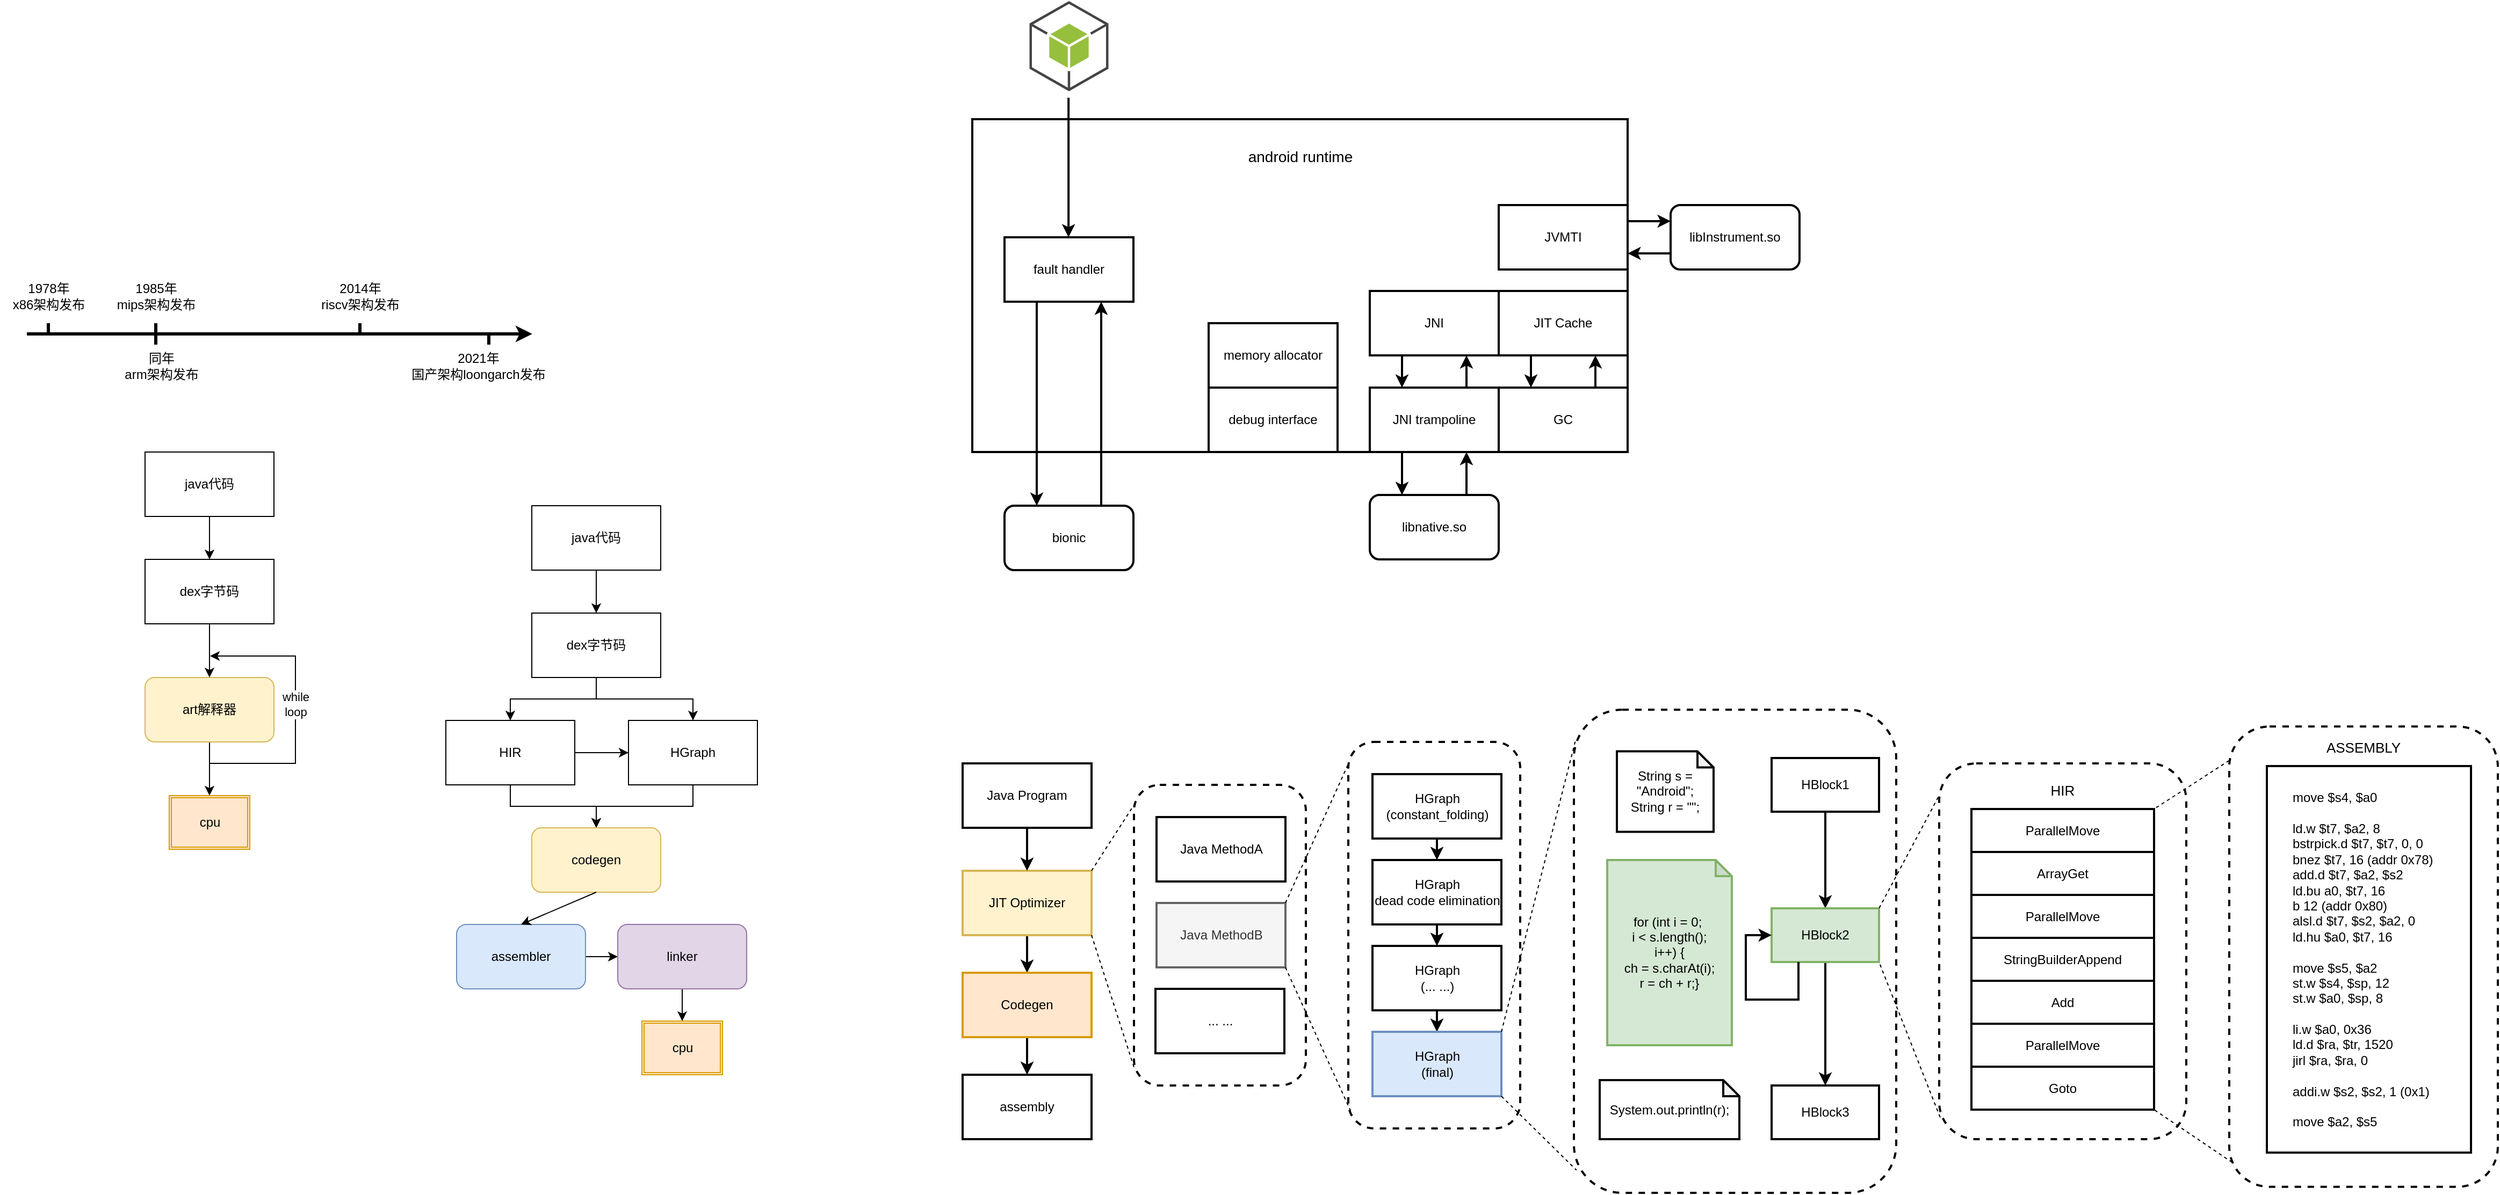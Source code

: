 <mxfile version="25.0.3">
  <diagram id="KZoaR4bmj0K59AaIbh6e" name="第 1 页">
    <mxGraphModel dx="1430" dy="1944" grid="1" gridSize="10" guides="1" tooltips="1" connect="1" arrows="1" fold="1" page="1" pageScale="1" pageWidth="827" pageHeight="1169" math="0" shadow="0">
      <root>
        <mxCell id="0" />
        <mxCell id="1" parent="0" />
        <mxCell id="RDsM8FFO-aaUckPy7jzi-73" value="" style="rounded=1;whiteSpace=wrap;html=1;dashed=1;strokeWidth=2;" parent="1" vertex="1">
          <mxGeometry x="2100" y="655.62" width="250" height="428.75" as="geometry" />
        </mxCell>
        <mxCell id="RDsM8FFO-aaUckPy7jzi-61" value="" style="rounded=1;whiteSpace=wrap;html=1;dashed=1;strokeWidth=2;" parent="1" vertex="1">
          <mxGeometry x="1830" y="690" width="230" height="350" as="geometry" />
        </mxCell>
        <mxCell id="RDsM8FFO-aaUckPy7jzi-42" value="" style="rounded=1;whiteSpace=wrap;html=1;strokeWidth=2;dashed=1;" parent="1" vertex="1">
          <mxGeometry x="1490" y="640" width="300" height="450" as="geometry" />
        </mxCell>
        <mxCell id="RDsM8FFO-aaUckPy7jzi-25" value="" style="rounded=1;whiteSpace=wrap;html=1;strokeWidth=2;dashed=1;" parent="1" vertex="1">
          <mxGeometry x="1280" y="670" width="160" height="360" as="geometry" />
        </mxCell>
        <mxCell id="RDsM8FFO-aaUckPy7jzi-22" value="" style="rounded=1;whiteSpace=wrap;html=1;dashed=1;strokeWidth=2;" parent="1" vertex="1">
          <mxGeometry x="1080.5" y="710" width="160" height="280" as="geometry" />
        </mxCell>
        <mxCell id="Tc82Ai6gW2yXOLwtkJZm-1" value="" style="endArrow=classic;html=1;rounded=0;strokeWidth=3;" parent="1" edge="1">
          <mxGeometry width="50" height="50" relative="1" as="geometry">
            <mxPoint x="50" y="290" as="sourcePoint" />
            <mxPoint x="520.381" y="290" as="targetPoint" />
          </mxGeometry>
        </mxCell>
        <mxCell id="kuCcJDJ5Z3DSnVWMLu4O-2" value="" style="endArrow=none;html=1;rounded=0;strokeWidth=3;" parent="1" edge="1">
          <mxGeometry width="50" height="50" relative="1" as="geometry">
            <mxPoint x="70" y="290" as="sourcePoint" />
            <mxPoint x="70" y="280" as="targetPoint" />
          </mxGeometry>
        </mxCell>
        <mxCell id="kuCcJDJ5Z3DSnVWMLu4O-3" value="1978年&lt;div&gt;x86架构发布&lt;/div&gt;" style="text;html=1;align=center;verticalAlign=middle;resizable=0;points=[];autosize=1;strokeColor=none;fillColor=none;strokeWidth=3;" parent="1" vertex="1">
          <mxGeometry x="25" y="235" width="90" height="40" as="geometry" />
        </mxCell>
        <mxCell id="kuCcJDJ5Z3DSnVWMLu4O-4" value="" style="endArrow=none;html=1;rounded=0;strokeWidth=3;" parent="1" edge="1">
          <mxGeometry width="50" height="50" relative="1" as="geometry">
            <mxPoint x="170" y="300" as="sourcePoint" />
            <mxPoint x="170" y="290" as="targetPoint" />
          </mxGeometry>
        </mxCell>
        <mxCell id="kuCcJDJ5Z3DSnVWMLu4O-5" value="同年&lt;div&gt;arm架构发布&lt;/div&gt;" style="text;html=1;align=center;verticalAlign=middle;resizable=0;points=[];autosize=1;strokeColor=none;fillColor=none;strokeWidth=3;" parent="1" vertex="1">
          <mxGeometry x="130" y="300" width="90" height="40" as="geometry" />
        </mxCell>
        <mxCell id="kuCcJDJ5Z3DSnVWMLu4O-6" value="" style="endArrow=none;html=1;rounded=0;strokeWidth=3;" parent="1" edge="1">
          <mxGeometry width="50" height="50" relative="1" as="geometry">
            <mxPoint x="170" y="290" as="sourcePoint" />
            <mxPoint x="170" y="280" as="targetPoint" />
          </mxGeometry>
        </mxCell>
        <mxCell id="kuCcJDJ5Z3DSnVWMLu4O-7" value="1985年&lt;div&gt;mips架构发布&lt;/div&gt;" style="text;html=1;align=center;verticalAlign=middle;resizable=0;points=[];autosize=1;strokeColor=none;fillColor=none;strokeWidth=3;" parent="1" vertex="1">
          <mxGeometry x="120" y="235" width="100" height="40" as="geometry" />
        </mxCell>
        <mxCell id="kuCcJDJ5Z3DSnVWMLu4O-8" value="" style="endArrow=none;html=1;rounded=0;strokeWidth=3;" parent="1" edge="1">
          <mxGeometry width="50" height="50" relative="1" as="geometry">
            <mxPoint x="360" y="290" as="sourcePoint" />
            <mxPoint x="360" y="280" as="targetPoint" />
          </mxGeometry>
        </mxCell>
        <mxCell id="kuCcJDJ5Z3DSnVWMLu4O-9" value="2014年&lt;div&gt;riscv架构发布&lt;/div&gt;" style="text;html=1;align=center;verticalAlign=middle;resizable=0;points=[];autosize=1;strokeColor=none;fillColor=none;strokeWidth=3;" parent="1" vertex="1">
          <mxGeometry x="310" y="235" width="100" height="40" as="geometry" />
        </mxCell>
        <mxCell id="kuCcJDJ5Z3DSnVWMLu4O-10" value="" style="endArrow=none;html=1;rounded=0;strokeWidth=3;" parent="1" edge="1">
          <mxGeometry width="50" height="50" relative="1" as="geometry">
            <mxPoint x="480" y="300" as="sourcePoint" />
            <mxPoint x="480" y="290" as="targetPoint" />
          </mxGeometry>
        </mxCell>
        <mxCell id="kuCcJDJ5Z3DSnVWMLu4O-11" value="2021年&lt;div&gt;国产架构loongarch发布&lt;/div&gt;" style="text;html=1;align=center;verticalAlign=middle;resizable=0;points=[];autosize=1;strokeColor=none;fillColor=none;strokeWidth=3;" parent="1" vertex="1">
          <mxGeometry x="395" y="300" width="150" height="40" as="geometry" />
        </mxCell>
        <mxCell id="kuCcJDJ5Z3DSnVWMLu4O-16" style="edgeStyle=orthogonalEdgeStyle;rounded=0;orthogonalLoop=1;jettySize=auto;html=1;exitX=0.5;exitY=1;exitDx=0;exitDy=0;entryX=0.5;entryY=0;entryDx=0;entryDy=0;" parent="1" source="kuCcJDJ5Z3DSnVWMLu4O-12" target="kuCcJDJ5Z3DSnVWMLu4O-15" edge="1">
          <mxGeometry relative="1" as="geometry" />
        </mxCell>
        <mxCell id="kuCcJDJ5Z3DSnVWMLu4O-12" value="java代码" style="rounded=0;whiteSpace=wrap;html=1;" parent="1" vertex="1">
          <mxGeometry x="160" y="400" width="120" height="60" as="geometry" />
        </mxCell>
        <mxCell id="kuCcJDJ5Z3DSnVWMLu4O-21" style="edgeStyle=orthogonalEdgeStyle;rounded=0;orthogonalLoop=1;jettySize=auto;html=1;exitX=0.5;exitY=1;exitDx=0;exitDy=0;" parent="1" source="kuCcJDJ5Z3DSnVWMLu4O-15" target="kuCcJDJ5Z3DSnVWMLu4O-17" edge="1">
          <mxGeometry relative="1" as="geometry" />
        </mxCell>
        <mxCell id="kuCcJDJ5Z3DSnVWMLu4O-15" value="dex字节码" style="rounded=0;whiteSpace=wrap;html=1;" parent="1" vertex="1">
          <mxGeometry x="160" y="500" width="120" height="60" as="geometry" />
        </mxCell>
        <mxCell id="kuCcJDJ5Z3DSnVWMLu4O-22" style="edgeStyle=orthogonalEdgeStyle;rounded=0;orthogonalLoop=1;jettySize=auto;html=1;exitX=0.5;exitY=1;exitDx=0;exitDy=0;" parent="1" source="kuCcJDJ5Z3DSnVWMLu4O-17" edge="1">
          <mxGeometry relative="1" as="geometry">
            <mxPoint x="220" y="590" as="targetPoint" />
          </mxGeometry>
        </mxCell>
        <mxCell id="kuCcJDJ5Z3DSnVWMLu4O-24" value="while&lt;div&gt;loop&lt;/div&gt;" style="edgeLabel;html=1;align=center;verticalAlign=middle;resizable=0;points=[];" parent="kuCcJDJ5Z3DSnVWMLu4O-22" vertex="1" connectable="0">
          <mxGeometry x="0.107" relative="1" as="geometry">
            <mxPoint as="offset" />
          </mxGeometry>
        </mxCell>
        <mxCell id="kuCcJDJ5Z3DSnVWMLu4O-23" style="edgeStyle=orthogonalEdgeStyle;rounded=0;orthogonalLoop=1;jettySize=auto;html=1;exitX=0.5;exitY=1;exitDx=0;exitDy=0;entryX=0.5;entryY=0;entryDx=0;entryDy=0;" parent="1" source="kuCcJDJ5Z3DSnVWMLu4O-17" target="kuCcJDJ5Z3DSnVWMLu4O-20" edge="1">
          <mxGeometry relative="1" as="geometry" />
        </mxCell>
        <mxCell id="kuCcJDJ5Z3DSnVWMLu4O-17" value="art解释器" style="rounded=1;whiteSpace=wrap;html=1;fillColor=#fff2cc;strokeColor=#d6b656;" parent="1" vertex="1">
          <mxGeometry x="160" y="610" width="120" height="60" as="geometry" />
        </mxCell>
        <mxCell id="kuCcJDJ5Z3DSnVWMLu4O-20" value="cpu" style="shape=ext;double=1;rounded=0;whiteSpace=wrap;html=1;fillColor=#ffe6cc;strokeColor=#d79b00;" parent="1" vertex="1">
          <mxGeometry x="182.5" y="720" width="75" height="50" as="geometry" />
        </mxCell>
        <mxCell id="chNMWuW00oCalH_OXdsF-9" style="edgeStyle=orthogonalEdgeStyle;rounded=0;orthogonalLoop=1;jettySize=auto;html=1;exitX=0.5;exitY=1;exitDx=0;exitDy=0;entryX=0.5;entryY=0;entryDx=0;entryDy=0;" parent="1" source="chNMWuW00oCalH_OXdsF-1" target="chNMWuW00oCalH_OXdsF-2" edge="1">
          <mxGeometry relative="1" as="geometry" />
        </mxCell>
        <mxCell id="chNMWuW00oCalH_OXdsF-1" value="java代码" style="rounded=0;whiteSpace=wrap;html=1;" parent="1" vertex="1">
          <mxGeometry x="520" y="450" width="120" height="60" as="geometry" />
        </mxCell>
        <mxCell id="chNMWuW00oCalH_OXdsF-10" style="edgeStyle=orthogonalEdgeStyle;rounded=0;orthogonalLoop=1;jettySize=auto;html=1;exitX=0.5;exitY=1;exitDx=0;exitDy=0;entryX=0.5;entryY=0;entryDx=0;entryDy=0;" parent="1" source="chNMWuW00oCalH_OXdsF-2" target="chNMWuW00oCalH_OXdsF-3" edge="1">
          <mxGeometry relative="1" as="geometry" />
        </mxCell>
        <mxCell id="chNMWuW00oCalH_OXdsF-11" style="edgeStyle=orthogonalEdgeStyle;rounded=0;orthogonalLoop=1;jettySize=auto;html=1;exitX=0.5;exitY=1;exitDx=0;exitDy=0;entryX=0.5;entryY=0;entryDx=0;entryDy=0;" parent="1" source="chNMWuW00oCalH_OXdsF-2" target="chNMWuW00oCalH_OXdsF-4" edge="1">
          <mxGeometry relative="1" as="geometry" />
        </mxCell>
        <mxCell id="chNMWuW00oCalH_OXdsF-2" value="dex字节码" style="rounded=0;whiteSpace=wrap;html=1;" parent="1" vertex="1">
          <mxGeometry x="520" y="550" width="120" height="60" as="geometry" />
        </mxCell>
        <mxCell id="chNMWuW00oCalH_OXdsF-12" style="edgeStyle=orthogonalEdgeStyle;rounded=0;orthogonalLoop=1;jettySize=auto;html=1;exitX=1;exitY=0.5;exitDx=0;exitDy=0;entryX=0;entryY=0.5;entryDx=0;entryDy=0;" parent="1" source="chNMWuW00oCalH_OXdsF-3" target="chNMWuW00oCalH_OXdsF-4" edge="1">
          <mxGeometry relative="1" as="geometry" />
        </mxCell>
        <mxCell id="chNMWuW00oCalH_OXdsF-13" style="edgeStyle=orthogonalEdgeStyle;rounded=0;orthogonalLoop=1;jettySize=auto;html=1;exitX=0.5;exitY=1;exitDx=0;exitDy=0;entryX=0.5;entryY=0;entryDx=0;entryDy=0;" parent="1" source="chNMWuW00oCalH_OXdsF-3" target="chNMWuW00oCalH_OXdsF-6" edge="1">
          <mxGeometry relative="1" as="geometry" />
        </mxCell>
        <mxCell id="chNMWuW00oCalH_OXdsF-3" value="HIR" style="rounded=0;whiteSpace=wrap;html=1;" parent="1" vertex="1">
          <mxGeometry x="440" y="650" width="120" height="60" as="geometry" />
        </mxCell>
        <mxCell id="chNMWuW00oCalH_OXdsF-14" style="edgeStyle=orthogonalEdgeStyle;rounded=0;orthogonalLoop=1;jettySize=auto;html=1;exitX=0.5;exitY=1;exitDx=0;exitDy=0;entryX=0.5;entryY=0;entryDx=0;entryDy=0;" parent="1" source="chNMWuW00oCalH_OXdsF-4" target="chNMWuW00oCalH_OXdsF-6" edge="1">
          <mxGeometry relative="1" as="geometry" />
        </mxCell>
        <mxCell id="chNMWuW00oCalH_OXdsF-4" value="HGraph" style="rounded=0;whiteSpace=wrap;html=1;" parent="1" vertex="1">
          <mxGeometry x="610" y="650" width="120" height="60" as="geometry" />
        </mxCell>
        <mxCell id="chNMWuW00oCalH_OXdsF-6" value="codegen" style="rounded=1;whiteSpace=wrap;html=1;fillColor=#fff2cc;strokeColor=#d6b656;" parent="1" vertex="1">
          <mxGeometry x="520" y="750" width="120" height="60" as="geometry" />
        </mxCell>
        <mxCell id="chNMWuW00oCalH_OXdsF-17" style="edgeStyle=orthogonalEdgeStyle;rounded=0;orthogonalLoop=1;jettySize=auto;html=1;exitX=1;exitY=0.5;exitDx=0;exitDy=0;entryX=0;entryY=0.5;entryDx=0;entryDy=0;" parent="1" source="chNMWuW00oCalH_OXdsF-7" target="chNMWuW00oCalH_OXdsF-8" edge="1">
          <mxGeometry relative="1" as="geometry" />
        </mxCell>
        <mxCell id="chNMWuW00oCalH_OXdsF-7" value="assembler" style="rounded=1;whiteSpace=wrap;html=1;fillColor=#dae8fc;strokeColor=#6c8ebf;" parent="1" vertex="1">
          <mxGeometry x="450" y="840" width="120" height="60" as="geometry" />
        </mxCell>
        <mxCell id="chNMWuW00oCalH_OXdsF-19" style="edgeStyle=orthogonalEdgeStyle;rounded=0;orthogonalLoop=1;jettySize=auto;html=1;exitX=0.5;exitY=1;exitDx=0;exitDy=0;entryX=0.5;entryY=0;entryDx=0;entryDy=0;" parent="1" source="chNMWuW00oCalH_OXdsF-8" target="chNMWuW00oCalH_OXdsF-18" edge="1">
          <mxGeometry relative="1" as="geometry" />
        </mxCell>
        <mxCell id="chNMWuW00oCalH_OXdsF-8" value="linker" style="rounded=1;whiteSpace=wrap;html=1;fillColor=#e1d5e7;strokeColor=#9673a6;" parent="1" vertex="1">
          <mxGeometry x="600" y="840" width="120" height="60" as="geometry" />
        </mxCell>
        <mxCell id="chNMWuW00oCalH_OXdsF-16" value="" style="endArrow=classic;html=1;rounded=0;exitX=0.5;exitY=1;exitDx=0;exitDy=0;entryX=0.5;entryY=0;entryDx=0;entryDy=0;" parent="1" source="chNMWuW00oCalH_OXdsF-6" target="chNMWuW00oCalH_OXdsF-7" edge="1">
          <mxGeometry width="50" height="50" relative="1" as="geometry">
            <mxPoint x="420" y="710" as="sourcePoint" />
            <mxPoint x="470" y="660" as="targetPoint" />
          </mxGeometry>
        </mxCell>
        <mxCell id="chNMWuW00oCalH_OXdsF-18" value="cpu" style="shape=ext;double=1;rounded=0;whiteSpace=wrap;html=1;fillColor=#ffe6cc;strokeColor=#d79b00;" parent="1" vertex="1">
          <mxGeometry x="622.5" y="930" width="75" height="50" as="geometry" />
        </mxCell>
        <mxCell id="chNMWuW00oCalH_OXdsF-20" value="" style="rounded=0;whiteSpace=wrap;html=1;strokeWidth=2;" parent="1" vertex="1">
          <mxGeometry x="930" y="90" width="610" height="310" as="geometry" />
        </mxCell>
        <mxCell id="chNMWuW00oCalH_OXdsF-28" style="edgeStyle=orthogonalEdgeStyle;rounded=0;orthogonalLoop=1;jettySize=auto;html=1;exitX=0.75;exitY=0;exitDx=0;exitDy=0;entryX=0.75;entryY=1;entryDx=0;entryDy=0;strokeWidth=2;" parent="1" source="chNMWuW00oCalH_OXdsF-21" target="chNMWuW00oCalH_OXdsF-26" edge="1">
          <mxGeometry relative="1" as="geometry" />
        </mxCell>
        <mxCell id="chNMWuW00oCalH_OXdsF-21" value="GC" style="rounded=0;whiteSpace=wrap;html=1;strokeWidth=2;" parent="1" vertex="1">
          <mxGeometry x="1420" y="340" width="120" height="60" as="geometry" />
        </mxCell>
        <mxCell id="chNMWuW00oCalH_OXdsF-24" style="edgeStyle=orthogonalEdgeStyle;rounded=0;orthogonalLoop=1;jettySize=auto;html=1;exitX=0.25;exitY=1;exitDx=0;exitDy=0;entryX=0.25;entryY=0;entryDx=0;entryDy=0;strokeWidth=2;" parent="1" source="chNMWuW00oCalH_OXdsF-22" target="chNMWuW00oCalH_OXdsF-29" edge="1">
          <mxGeometry relative="1" as="geometry">
            <mxPoint x="1330" y="440" as="targetPoint" />
          </mxGeometry>
        </mxCell>
        <mxCell id="chNMWuW00oCalH_OXdsF-22" value="JNI" style="rounded=0;whiteSpace=wrap;html=1;strokeWidth=2;" parent="1" vertex="1">
          <mxGeometry x="1300" y="250" width="120" height="60" as="geometry" />
        </mxCell>
        <mxCell id="chNMWuW00oCalH_OXdsF-25" style="edgeStyle=orthogonalEdgeStyle;rounded=0;orthogonalLoop=1;jettySize=auto;html=1;exitX=0.75;exitY=0;exitDx=0;exitDy=0;entryX=0.75;entryY=1;entryDx=0;entryDy=0;strokeWidth=2;" parent="1" source="chNMWuW00oCalH_OXdsF-29" target="chNMWuW00oCalH_OXdsF-22" edge="1">
          <mxGeometry relative="1" as="geometry">
            <mxPoint x="1390" y="440" as="sourcePoint" />
          </mxGeometry>
        </mxCell>
        <mxCell id="chNMWuW00oCalH_OXdsF-27" style="edgeStyle=orthogonalEdgeStyle;rounded=0;orthogonalLoop=1;jettySize=auto;html=1;exitX=0.25;exitY=1;exitDx=0;exitDy=0;entryX=0.25;entryY=0;entryDx=0;entryDy=0;strokeWidth=2;" parent="1" source="chNMWuW00oCalH_OXdsF-26" target="chNMWuW00oCalH_OXdsF-21" edge="1">
          <mxGeometry relative="1" as="geometry" />
        </mxCell>
        <mxCell id="chNMWuW00oCalH_OXdsF-26" value="JIT Cache" style="rounded=0;whiteSpace=wrap;html=1;strokeWidth=2;" parent="1" vertex="1">
          <mxGeometry x="1420" y="250" width="120" height="60" as="geometry" />
        </mxCell>
        <mxCell id="chNMWuW00oCalH_OXdsF-31" style="edgeStyle=orthogonalEdgeStyle;rounded=0;orthogonalLoop=1;jettySize=auto;html=1;exitX=0.25;exitY=1;exitDx=0;exitDy=0;entryX=0.25;entryY=0;entryDx=0;entryDy=0;strokeWidth=2;" parent="1" source="chNMWuW00oCalH_OXdsF-29" target="chNMWuW00oCalH_OXdsF-30" edge="1">
          <mxGeometry relative="1" as="geometry" />
        </mxCell>
        <mxCell id="chNMWuW00oCalH_OXdsF-29" value="JNI trampoline" style="rounded=0;whiteSpace=wrap;html=1;strokeWidth=2;" parent="1" vertex="1">
          <mxGeometry x="1300" y="340" width="120" height="60" as="geometry" />
        </mxCell>
        <mxCell id="chNMWuW00oCalH_OXdsF-32" style="edgeStyle=orthogonalEdgeStyle;rounded=0;orthogonalLoop=1;jettySize=auto;html=1;exitX=0.75;exitY=0;exitDx=0;exitDy=0;entryX=0.75;entryY=1;entryDx=0;entryDy=0;strokeWidth=2;" parent="1" source="chNMWuW00oCalH_OXdsF-30" target="chNMWuW00oCalH_OXdsF-29" edge="1">
          <mxGeometry relative="1" as="geometry" />
        </mxCell>
        <mxCell id="chNMWuW00oCalH_OXdsF-30" value="libnative.so" style="rounded=1;whiteSpace=wrap;html=1;strokeWidth=2;" parent="1" vertex="1">
          <mxGeometry x="1300" y="440" width="120" height="60" as="geometry" />
        </mxCell>
        <mxCell id="chNMWuW00oCalH_OXdsF-35" style="edgeStyle=orthogonalEdgeStyle;rounded=0;orthogonalLoop=1;jettySize=auto;html=1;exitX=1;exitY=0.25;exitDx=0;exitDy=0;entryX=0;entryY=0.25;entryDx=0;entryDy=0;strokeWidth=2;" parent="1" source="chNMWuW00oCalH_OXdsF-33" target="chNMWuW00oCalH_OXdsF-34" edge="1">
          <mxGeometry relative="1" as="geometry" />
        </mxCell>
        <mxCell id="chNMWuW00oCalH_OXdsF-33" value="JVMTI" style="rounded=0;whiteSpace=wrap;html=1;strokeWidth=2;" parent="1" vertex="1">
          <mxGeometry x="1420" y="170" width="120" height="60" as="geometry" />
        </mxCell>
        <mxCell id="chNMWuW00oCalH_OXdsF-36" style="edgeStyle=orthogonalEdgeStyle;rounded=0;orthogonalLoop=1;jettySize=auto;html=1;exitX=0;exitY=0.75;exitDx=0;exitDy=0;entryX=1;entryY=0.75;entryDx=0;entryDy=0;strokeWidth=2;" parent="1" source="chNMWuW00oCalH_OXdsF-34" target="chNMWuW00oCalH_OXdsF-33" edge="1">
          <mxGeometry relative="1" as="geometry" />
        </mxCell>
        <mxCell id="chNMWuW00oCalH_OXdsF-34" value="libInstrument.so" style="rounded=1;whiteSpace=wrap;html=1;strokeWidth=2;" parent="1" vertex="1">
          <mxGeometry x="1580" y="170" width="120" height="60" as="geometry" />
        </mxCell>
        <mxCell id="chNMWuW00oCalH_OXdsF-47" style="edgeStyle=orthogonalEdgeStyle;rounded=0;orthogonalLoop=1;jettySize=auto;html=1;exitX=0.25;exitY=1;exitDx=0;exitDy=0;entryX=0.25;entryY=0;entryDx=0;entryDy=0;strokeWidth=2;" parent="1" source="chNMWuW00oCalH_OXdsF-37" target="chNMWuW00oCalH_OXdsF-45" edge="1">
          <mxGeometry relative="1" as="geometry" />
        </mxCell>
        <mxCell id="chNMWuW00oCalH_OXdsF-37" value="fault handler" style="rounded=0;whiteSpace=wrap;html=1;strokeWidth=2;" parent="1" vertex="1">
          <mxGeometry x="960" y="200" width="120" height="60" as="geometry" />
        </mxCell>
        <mxCell id="chNMWuW00oCalH_OXdsF-38" value="debug interface" style="rounded=0;whiteSpace=wrap;html=1;strokeWidth=2;" parent="1" vertex="1">
          <mxGeometry x="1150" y="340" width="120" height="60" as="geometry" />
        </mxCell>
        <mxCell id="chNMWuW00oCalH_OXdsF-40" value="memory allocator" style="rounded=0;whiteSpace=wrap;html=1;strokeWidth=2;" parent="1" vertex="1">
          <mxGeometry x="1150" y="280" width="120" height="60" as="geometry" />
        </mxCell>
        <mxCell id="chNMWuW00oCalH_OXdsF-42" value="" style="outlineConnect=0;dashed=0;verticalLabelPosition=bottom;verticalAlign=top;align=center;html=1;shape=mxgraph.aws3.android;fillColor=#96BF3D;gradientColor=none;strokeWidth=2;" parent="1" vertex="1">
          <mxGeometry x="983.25" y="-20" width="73.5" height="84" as="geometry" />
        </mxCell>
        <mxCell id="chNMWuW00oCalH_OXdsF-44" value="" style="endArrow=classic;html=1;rounded=0;entryX=0.25;entryY=0;entryDx=0;entryDy=0;strokeWidth=2;" parent="1" edge="1">
          <mxGeometry width="50" height="50" relative="1" as="geometry">
            <mxPoint x="1019.58" y="70" as="sourcePoint" />
            <mxPoint x="1019.58" y="200" as="targetPoint" />
          </mxGeometry>
        </mxCell>
        <mxCell id="chNMWuW00oCalH_OXdsF-48" style="edgeStyle=orthogonalEdgeStyle;rounded=0;orthogonalLoop=1;jettySize=auto;html=1;exitX=0.75;exitY=0;exitDx=0;exitDy=0;entryX=0.75;entryY=1;entryDx=0;entryDy=0;strokeWidth=2;" parent="1" source="chNMWuW00oCalH_OXdsF-45" target="chNMWuW00oCalH_OXdsF-37" edge="1">
          <mxGeometry relative="1" as="geometry" />
        </mxCell>
        <mxCell id="chNMWuW00oCalH_OXdsF-45" value="bionic" style="rounded=1;whiteSpace=wrap;html=1;strokeWidth=2;" parent="1" vertex="1">
          <mxGeometry x="960" y="450" width="120" height="60" as="geometry" />
        </mxCell>
        <mxCell id="chNMWuW00oCalH_OXdsF-49" value="&lt;font style=&quot;font-size: 14px;&quot;&gt;android runtime&lt;/font&gt;" style="text;html=1;align=center;verticalAlign=middle;resizable=0;points=[];autosize=1;strokeColor=none;fillColor=none;strokeWidth=2;" parent="1" vertex="1">
          <mxGeometry x="1175" y="110" width="120" height="30" as="geometry" />
        </mxCell>
        <mxCell id="RDsM8FFO-aaUckPy7jzi-8" style="edgeStyle=orthogonalEdgeStyle;rounded=0;orthogonalLoop=1;jettySize=auto;html=1;exitX=0.5;exitY=1;exitDx=0;exitDy=0;entryX=0.5;entryY=0;entryDx=0;entryDy=0;strokeWidth=2;" parent="1" source="RDsM8FFO-aaUckPy7jzi-1" target="RDsM8FFO-aaUckPy7jzi-6" edge="1">
          <mxGeometry relative="1" as="geometry" />
        </mxCell>
        <mxCell id="RDsM8FFO-aaUckPy7jzi-1" value="HGraph&lt;div&gt;(constant_folding)&lt;/div&gt;" style="rounded=0;whiteSpace=wrap;html=1;strokeWidth=2;" parent="1" vertex="1">
          <mxGeometry x="1302.5" y="700" width="120" height="60" as="geometry" />
        </mxCell>
        <mxCell id="RDsM8FFO-aaUckPy7jzi-30" style="edgeStyle=orthogonalEdgeStyle;rounded=0;orthogonalLoop=1;jettySize=auto;html=1;exitX=0.5;exitY=1;exitDx=0;exitDy=0;entryX=0.5;entryY=0;entryDx=0;entryDy=0;strokeWidth=2;" parent="1" source="RDsM8FFO-aaUckPy7jzi-2" target="RDsM8FFO-aaUckPy7jzi-3" edge="1">
          <mxGeometry relative="1" as="geometry" />
        </mxCell>
        <mxCell id="RDsM8FFO-aaUckPy7jzi-2" value="HBlock1" style="rounded=0;whiteSpace=wrap;html=1;strokeWidth=2;" parent="1" vertex="1">
          <mxGeometry x="1674.01" y="685" width="100" height="50" as="geometry" />
        </mxCell>
        <mxCell id="RDsM8FFO-aaUckPy7jzi-70" style="edgeStyle=orthogonalEdgeStyle;rounded=0;orthogonalLoop=1;jettySize=auto;html=1;exitX=0.5;exitY=1;exitDx=0;exitDy=0;entryX=0.5;entryY=0;entryDx=0;entryDy=0;strokeWidth=2;" parent="1" source="RDsM8FFO-aaUckPy7jzi-3" target="RDsM8FFO-aaUckPy7jzi-38" edge="1">
          <mxGeometry relative="1" as="geometry" />
        </mxCell>
        <mxCell id="RDsM8FFO-aaUckPy7jzi-3" value="HBlock2" style="rounded=0;whiteSpace=wrap;html=1;fillColor=#d5e8d4;strokeColor=#82b366;strokeWidth=2;" parent="1" vertex="1">
          <mxGeometry x="1674.01" y="825" width="100" height="50" as="geometry" />
        </mxCell>
        <mxCell id="RDsM8FFO-aaUckPy7jzi-13" style="edgeStyle=orthogonalEdgeStyle;rounded=0;orthogonalLoop=1;jettySize=auto;html=1;entryX=0.5;entryY=0;entryDx=0;entryDy=0;exitX=0.5;exitY=1;exitDx=0;exitDy=0;strokeWidth=2;" parent="1" source="RDsM8FFO-aaUckPy7jzi-46" target="RDsM8FFO-aaUckPy7jzi-11" edge="1">
          <mxGeometry relative="1" as="geometry">
            <mxPoint x="980" y="910" as="sourcePoint" />
          </mxGeometry>
        </mxCell>
        <mxCell id="RDsM8FFO-aaUckPy7jzi-47" style="edgeStyle=orthogonalEdgeStyle;rounded=0;orthogonalLoop=1;jettySize=auto;html=1;exitX=0.5;exitY=1;exitDx=0;exitDy=0;entryX=0.5;entryY=0;entryDx=0;entryDy=0;strokeWidth=2;" parent="1" source="RDsM8FFO-aaUckPy7jzi-4" target="RDsM8FFO-aaUckPy7jzi-46" edge="1">
          <mxGeometry relative="1" as="geometry" />
        </mxCell>
        <mxCell id="RDsM8FFO-aaUckPy7jzi-4" value="JIT Optimizer" style="rounded=0;whiteSpace=wrap;html=1;fillColor=#fff2cc;strokeColor=#d6b656;strokeWidth=2;" parent="1" vertex="1">
          <mxGeometry x="921" y="790" width="120" height="60" as="geometry" />
        </mxCell>
        <mxCell id="RDsM8FFO-aaUckPy7jzi-9" style="edgeStyle=orthogonalEdgeStyle;rounded=0;orthogonalLoop=1;jettySize=auto;html=1;exitX=0.5;exitY=1;exitDx=0;exitDy=0;entryX=0.5;entryY=0;entryDx=0;entryDy=0;strokeWidth=2;" parent="1" source="RDsM8FFO-aaUckPy7jzi-6" target="RDsM8FFO-aaUckPy7jzi-7" edge="1">
          <mxGeometry relative="1" as="geometry" />
        </mxCell>
        <mxCell id="RDsM8FFO-aaUckPy7jzi-6" value="HGraph&lt;div&gt;dead code elimination&lt;/div&gt;" style="rounded=0;whiteSpace=wrap;html=1;strokeWidth=2;" parent="1" vertex="1">
          <mxGeometry x="1302.5" y="780" width="120" height="60" as="geometry" />
        </mxCell>
        <mxCell id="RDsM8FFO-aaUckPy7jzi-28" style="edgeStyle=orthogonalEdgeStyle;rounded=0;orthogonalLoop=1;jettySize=auto;html=1;exitX=0.5;exitY=1;exitDx=0;exitDy=0;entryX=0.5;entryY=0;entryDx=0;entryDy=0;strokeWidth=2;" parent="1" source="RDsM8FFO-aaUckPy7jzi-7" target="RDsM8FFO-aaUckPy7jzi-27" edge="1">
          <mxGeometry relative="1" as="geometry" />
        </mxCell>
        <mxCell id="RDsM8FFO-aaUckPy7jzi-7" value="HGraph&lt;div&gt;(... ...)&lt;/div&gt;" style="rounded=0;whiteSpace=wrap;html=1;strokeWidth=2;" parent="1" vertex="1">
          <mxGeometry x="1302.5" y="860" width="120" height="60" as="geometry" />
        </mxCell>
        <mxCell id="RDsM8FFO-aaUckPy7jzi-12" style="edgeStyle=orthogonalEdgeStyle;rounded=0;orthogonalLoop=1;jettySize=auto;html=1;exitX=0.5;exitY=1;exitDx=0;exitDy=0;entryX=0.5;entryY=0;entryDx=0;entryDy=0;strokeWidth=2;" parent="1" source="RDsM8FFO-aaUckPy7jzi-10" target="RDsM8FFO-aaUckPy7jzi-4" edge="1">
          <mxGeometry relative="1" as="geometry" />
        </mxCell>
        <mxCell id="RDsM8FFO-aaUckPy7jzi-10" value="Java Program" style="rounded=0;whiteSpace=wrap;html=1;strokeWidth=2;" parent="1" vertex="1">
          <mxGeometry x="921" y="690" width="120" height="60" as="geometry" />
        </mxCell>
        <mxCell id="RDsM8FFO-aaUckPy7jzi-11" value="assembly" style="rounded=0;whiteSpace=wrap;html=1;strokeWidth=2;" parent="1" vertex="1">
          <mxGeometry x="921" y="980" width="120" height="60" as="geometry" />
        </mxCell>
        <mxCell id="RDsM8FFO-aaUckPy7jzi-23" style="rounded=0;orthogonalLoop=1;jettySize=auto;html=1;exitX=1;exitY=0;exitDx=0;exitDy=0;entryX=0;entryY=0;entryDx=0;entryDy=0;dashed=1;strokeColor=none;strokeWidth=2;" parent="1" source="RDsM8FFO-aaUckPy7jzi-15" target="RDsM8FFO-aaUckPy7jzi-1" edge="1">
          <mxGeometry relative="1" as="geometry" />
        </mxCell>
        <mxCell id="RDsM8FFO-aaUckPy7jzi-15" value="Java MethodA" style="rounded=0;whiteSpace=wrap;html=1;strokeWidth=2;" parent="1" vertex="1">
          <mxGeometry x="1101.5" y="740" width="120" height="60" as="geometry" />
        </mxCell>
        <mxCell id="RDsM8FFO-aaUckPy7jzi-16" value="Java MethodB" style="rounded=0;whiteSpace=wrap;html=1;fillColor=#f5f5f5;fontColor=#333333;strokeColor=#666666;strokeWidth=2;" parent="1" vertex="1">
          <mxGeometry x="1101.5" y="820" width="120" height="60" as="geometry" />
        </mxCell>
        <mxCell id="RDsM8FFO-aaUckPy7jzi-17" value="... ..." style="rounded=0;whiteSpace=wrap;html=1;strokeWidth=2;" parent="1" vertex="1">
          <mxGeometry x="1100.5" y="900" width="120" height="60" as="geometry" />
        </mxCell>
        <mxCell id="RDsM8FFO-aaUckPy7jzi-19" value="" style="endArrow=none;dashed=1;html=1;rounded=0;exitX=1;exitY=0;exitDx=0;exitDy=0;entryX=0;entryY=0.067;entryDx=0;entryDy=0;entryPerimeter=0;strokeWidth=1;" parent="1" source="RDsM8FFO-aaUckPy7jzi-4" target="RDsM8FFO-aaUckPy7jzi-22" edge="1">
          <mxGeometry width="50" height="50" relative="1" as="geometry">
            <mxPoint x="1141" y="680" as="sourcePoint" />
            <mxPoint x="1191" y="630" as="targetPoint" />
          </mxGeometry>
        </mxCell>
        <mxCell id="RDsM8FFO-aaUckPy7jzi-20" value="" style="endArrow=none;dashed=1;html=1;rounded=0;exitX=1;exitY=1;exitDx=0;exitDy=0;entryX=0;entryY=0.939;entryDx=0;entryDy=0;entryPerimeter=0;strokeWidth=1;" parent="1" source="RDsM8FFO-aaUckPy7jzi-4" target="RDsM8FFO-aaUckPy7jzi-22" edge="1">
          <mxGeometry width="50" height="50" relative="1" as="geometry">
            <mxPoint x="1141" y="680" as="sourcePoint" />
            <mxPoint x="1191" y="630" as="targetPoint" />
          </mxGeometry>
        </mxCell>
        <mxCell id="RDsM8FFO-aaUckPy7jzi-24" value="" style="endArrow=none;dashed=1;html=1;rounded=0;exitX=1;exitY=0;exitDx=0;exitDy=0;entryX=0.004;entryY=0.053;entryDx=0;entryDy=0;entryPerimeter=0;strokeWidth=1;" parent="1" source="RDsM8FFO-aaUckPy7jzi-16" target="RDsM8FFO-aaUckPy7jzi-25" edge="1">
          <mxGeometry width="50" height="50" relative="1" as="geometry">
            <mxPoint x="1400" y="720" as="sourcePoint" />
            <mxPoint x="1380" y="660" as="targetPoint" />
          </mxGeometry>
        </mxCell>
        <mxCell id="RDsM8FFO-aaUckPy7jzi-26" value="" style="endArrow=none;dashed=1;html=1;rounded=0;exitX=1;exitY=1;exitDx=0;exitDy=0;entryX=0.013;entryY=0.954;entryDx=0;entryDy=0;entryPerimeter=0;strokeWidth=1;" parent="1" source="RDsM8FFO-aaUckPy7jzi-16" target="RDsM8FFO-aaUckPy7jzi-25" edge="1">
          <mxGeometry width="50" height="50" relative="1" as="geometry">
            <mxPoint x="1251" y="760" as="sourcePoint" />
            <mxPoint x="1426" y="628" as="targetPoint" />
          </mxGeometry>
        </mxCell>
        <mxCell id="RDsM8FFO-aaUckPy7jzi-27" value="HGraph&lt;div&gt;(final)&lt;/div&gt;" style="rounded=0;whiteSpace=wrap;html=1;fillColor=#dae8fc;strokeColor=#6c8ebf;strokeWidth=2;" parent="1" vertex="1">
          <mxGeometry x="1302.5" y="940" width="120" height="60" as="geometry" />
        </mxCell>
        <mxCell id="RDsM8FFO-aaUckPy7jzi-38" value="HBlock3" style="rounded=0;whiteSpace=wrap;html=1;strokeWidth=2;" parent="1" vertex="1">
          <mxGeometry x="1674.01" y="990" width="100" height="50" as="geometry" />
        </mxCell>
        <mxCell id="RDsM8FFO-aaUckPy7jzi-43" value="" style="endArrow=none;dashed=1;html=1;rounded=0;exitX=1;exitY=0;exitDx=0;exitDy=0;entryX=0.004;entryY=0.066;entryDx=0;entryDy=0;entryPerimeter=0;strokeWidth=1;" parent="1" source="RDsM8FFO-aaUckPy7jzi-27" target="RDsM8FFO-aaUckPy7jzi-42" edge="1">
          <mxGeometry width="50" height="50" relative="1" as="geometry">
            <mxPoint x="1251" y="760" as="sourcePoint" />
            <mxPoint x="1371" y="639" as="targetPoint" />
          </mxGeometry>
        </mxCell>
        <mxCell id="RDsM8FFO-aaUckPy7jzi-44" value="" style="endArrow=none;dashed=1;html=1;rounded=0;exitX=1;exitY=1;exitDx=0;exitDy=0;entryX=0.008;entryY=0.953;entryDx=0;entryDy=0;entryPerimeter=0;strokeWidth=1;" parent="1" source="RDsM8FFO-aaUckPy7jzi-27" target="RDsM8FFO-aaUckPy7jzi-42" edge="1">
          <mxGeometry width="50" height="50" relative="1" as="geometry">
            <mxPoint x="1505" y="730" as="sourcePoint" />
            <mxPoint x="1591" y="590" as="targetPoint" />
          </mxGeometry>
        </mxCell>
        <mxCell id="RDsM8FFO-aaUckPy7jzi-46" value="Codegen" style="rounded=0;whiteSpace=wrap;html=1;fillColor=#ffe6cc;strokeColor=#d79b00;strokeWidth=2;" parent="1" vertex="1">
          <mxGeometry x="921" y="885" width="120" height="60" as="geometry" />
        </mxCell>
        <mxCell id="RDsM8FFO-aaUckPy7jzi-51" value="&lt;div&gt;String s = &quot;Android&quot;;&lt;/div&gt;&lt;div&gt;&lt;span style=&quot;background-color: initial;&quot;&gt;String r = &quot;&quot;;&lt;/span&gt;&lt;/div&gt;" style="shape=note;whiteSpace=wrap;html=1;backgroundOutline=1;darkOpacity=0.05;size=15;strokeWidth=2;" parent="1" vertex="1">
          <mxGeometry x="1530" y="678.75" width="90" height="75" as="geometry" />
        </mxCell>
        <mxCell id="RDsM8FFO-aaUckPy7jzi-52" value="&lt;div&gt;for (int i = 0;&amp;nbsp;&lt;/div&gt;&lt;div&gt;i &amp;lt; s.length();&lt;/div&gt;&lt;div&gt;i++) {&lt;/div&gt;&lt;div&gt;&lt;span style=&quot;background-color: initial;&quot;&gt;ch = s.charAt(i);&lt;/span&gt;&lt;/div&gt;&lt;div&gt;&lt;span style=&quot;background-color: initial;&quot;&gt;r = ch + r;&lt;/span&gt;&lt;span style=&quot;background-color: initial;&quot;&gt;}&lt;/span&gt;&lt;/div&gt;" style="shape=note;whiteSpace=wrap;html=1;backgroundOutline=1;darkOpacity=0.05;size=15;fillColor=#d5e8d4;strokeColor=#82b366;strokeWidth=2;" parent="1" vertex="1">
          <mxGeometry x="1521" y="780" width="116" height="172.5" as="geometry" />
        </mxCell>
        <mxCell id="RDsM8FFO-aaUckPy7jzi-53" value="System.out.println(r);" style="shape=note;whiteSpace=wrap;html=1;backgroundOutline=1;darkOpacity=0.05;size=15;strokeWidth=2;" parent="1" vertex="1">
          <mxGeometry x="1514" y="985" width="130" height="55" as="geometry" />
        </mxCell>
        <mxCell id="RDsM8FFO-aaUckPy7jzi-54" value="&lt;span style=&quot;text-align: left;&quot;&gt;ParallelMove&lt;/span&gt;" style="rounded=0;whiteSpace=wrap;html=1;strokeWidth=2;" parent="1" vertex="1">
          <mxGeometry x="1860" y="732.5" width="170" height="40" as="geometry" />
        </mxCell>
        <mxCell id="RDsM8FFO-aaUckPy7jzi-55" value="&lt;div style=&quot;text-align: left;&quot;&gt;&lt;span style=&quot;background-color: initial;&quot;&gt;ArrayGet&lt;/span&gt;&lt;/div&gt;" style="rounded=0;whiteSpace=wrap;html=1;strokeWidth=2;" parent="1" vertex="1">
          <mxGeometry x="1860" y="772.5" width="170" height="40" as="geometry" />
        </mxCell>
        <mxCell id="RDsM8FFO-aaUckPy7jzi-56" value="&lt;div style=&quot;text-align: left;&quot;&gt;ParallelMove&lt;br&gt;&lt;/div&gt;" style="rounded=0;whiteSpace=wrap;html=1;strokeWidth=2;" parent="1" vertex="1">
          <mxGeometry x="1860" y="812.5" width="170" height="40" as="geometry" />
        </mxCell>
        <mxCell id="RDsM8FFO-aaUckPy7jzi-57" value="&lt;div style=&quot;text-align: left;&quot;&gt;StringBuilderAppend&lt;br&gt;&lt;/div&gt;" style="rounded=0;whiteSpace=wrap;html=1;strokeWidth=2;" parent="1" vertex="1">
          <mxGeometry x="1860" y="852.5" width="170" height="40" as="geometry" />
        </mxCell>
        <mxCell id="RDsM8FFO-aaUckPy7jzi-58" value="&lt;div style=&quot;text-align: left;&quot;&gt;Add&lt;br&gt;&lt;/div&gt;" style="rounded=0;whiteSpace=wrap;html=1;strokeWidth=2;" parent="1" vertex="1">
          <mxGeometry x="1860" y="892.5" width="170" height="40" as="geometry" />
        </mxCell>
        <mxCell id="RDsM8FFO-aaUckPy7jzi-59" value="&lt;div style=&quot;text-align: left;&quot;&gt;ParallelMove&lt;br&gt;&lt;/div&gt;" style="rounded=0;whiteSpace=wrap;html=1;strokeWidth=2;" parent="1" vertex="1">
          <mxGeometry x="1860" y="932.5" width="170" height="40" as="geometry" />
        </mxCell>
        <mxCell id="RDsM8FFO-aaUckPy7jzi-60" value="&lt;div style=&quot;text-align: left;&quot;&gt;Goto&lt;br&gt;&lt;/div&gt;" style="rounded=0;whiteSpace=wrap;html=1;strokeWidth=2;" parent="1" vertex="1">
          <mxGeometry x="1860" y="972.5" width="170" height="40" as="geometry" />
        </mxCell>
        <mxCell id="RDsM8FFO-aaUckPy7jzi-62" value="" style="endArrow=none;dashed=1;html=1;rounded=0;entryX=1;entryY=0;entryDx=0;entryDy=0;exitX=-0.004;exitY=0.09;exitDx=0;exitDy=0;exitPerimeter=0;strokeWidth=1;" parent="1" source="RDsM8FFO-aaUckPy7jzi-61" target="RDsM8FFO-aaUckPy7jzi-3" edge="1">
          <mxGeometry width="50" height="50" relative="1" as="geometry">
            <mxPoint x="1510" y="850" as="sourcePoint" />
            <mxPoint x="1560" y="800" as="targetPoint" />
          </mxGeometry>
        </mxCell>
        <mxCell id="RDsM8FFO-aaUckPy7jzi-63" value="" style="endArrow=none;dashed=1;html=1;rounded=0;entryX=1;entryY=1;entryDx=0;entryDy=0;exitX=0.004;exitY=0.942;exitDx=0;exitDy=0;exitPerimeter=0;strokeWidth=1;" parent="1" source="RDsM8FFO-aaUckPy7jzi-61" target="RDsM8FFO-aaUckPy7jzi-3" edge="1">
          <mxGeometry width="50" height="50" relative="1" as="geometry">
            <mxPoint x="1869" y="689" as="sourcePoint" />
            <mxPoint x="1774.01" y="945" as="targetPoint" />
          </mxGeometry>
        </mxCell>
        <mxCell id="RDsM8FFO-aaUckPy7jzi-64" value="&lt;font style=&quot;font-size: 13px;&quot;&gt;HIR&lt;/font&gt;" style="text;html=1;align=center;verticalAlign=middle;whiteSpace=wrap;rounded=0;strokeWidth=2;" parent="1" vertex="1">
          <mxGeometry x="1915" y="700" width="60" height="30" as="geometry" />
        </mxCell>
        <mxCell id="RDsM8FFO-aaUckPy7jzi-69" style="edgeStyle=orthogonalEdgeStyle;rounded=0;orthogonalLoop=1;jettySize=auto;html=1;exitX=0.25;exitY=1;exitDx=0;exitDy=0;entryX=0;entryY=0.5;entryDx=0;entryDy=0;strokeWidth=2;" parent="1" source="RDsM8FFO-aaUckPy7jzi-3" target="RDsM8FFO-aaUckPy7jzi-3" edge="1">
          <mxGeometry relative="1" as="geometry">
            <Array as="points">
              <mxPoint x="1699" y="910" />
              <mxPoint x="1650" y="910" />
              <mxPoint x="1650" y="850" />
            </Array>
          </mxGeometry>
        </mxCell>
        <mxCell id="RDsM8FFO-aaUckPy7jzi-71" value="&lt;div&gt;move $s4, $a0&lt;/div&gt;&lt;div&gt;&lt;br&gt;&lt;/div&gt;&lt;div&gt;ld.w $t7, $a2, 8&lt;/div&gt;&lt;div&gt;bstrpick.d $t7, $t7, 0, 0&lt;/div&gt;&lt;div&gt;bnez $t7, 16 (addr 0x78)&lt;/div&gt;&lt;div&gt;add.d $t7, $a2, $s2&lt;/div&gt;&lt;div&gt;ld.bu a0, $t7, 16&lt;/div&gt;&lt;div&gt;b 12 (addr 0x80)&lt;/div&gt;&lt;div&gt;alsl.d $t7, $s2, $a2, 0&lt;/div&gt;&lt;div&gt;ld.hu $a0, $t7, 16&lt;/div&gt;&lt;div&gt;&lt;br&gt;&lt;/div&gt;&lt;div&gt;move $s5, $a2&lt;/div&gt;&lt;div&gt;st.w $s4, $sp, 12&lt;/div&gt;&lt;div&gt;st.w $a0, $sp, 8&lt;/div&gt;&lt;div&gt;&lt;br&gt;&lt;/div&gt;&lt;div&gt;li.w $a0, 0x36&lt;/div&gt;&lt;div&gt;ld.d $ra, $tr, 1520&lt;/div&gt;&lt;div&gt;jirl $ra, $ra, 0&lt;/div&gt;&lt;div&gt;&lt;br&gt;&lt;/div&gt;&lt;div&gt;addi.w $s2, $s2, 1 (0x1)&lt;/div&gt;&lt;div&gt;&lt;br&gt;&lt;/div&gt;&lt;div style=&quot;&quot;&gt;move $a2, $s5&lt;/div&gt;" style="rounded=0;whiteSpace=wrap;html=1;align=left;spacingLeft=22;strokeWidth=2;" parent="1" vertex="1">
          <mxGeometry x="2135" y="692.5" width="190" height="360" as="geometry" />
        </mxCell>
        <mxCell id="RDsM8FFO-aaUckPy7jzi-74" value="" style="endArrow=none;dashed=1;html=1;rounded=0;entryX=1;entryY=0;entryDx=0;entryDy=0;exitX=0;exitY=0.074;exitDx=0;exitDy=0;exitPerimeter=0;" parent="1" source="RDsM8FFO-aaUckPy7jzi-73" target="RDsM8FFO-aaUckPy7jzi-54" edge="1">
          <mxGeometry width="50" height="50" relative="1" as="geometry">
            <mxPoint x="1760" y="940" as="sourcePoint" />
            <mxPoint x="1810" y="890" as="targetPoint" />
          </mxGeometry>
        </mxCell>
        <mxCell id="RDsM8FFO-aaUckPy7jzi-75" value="" style="endArrow=none;dashed=1;html=1;rounded=0;entryX=1;entryY=1;entryDx=0;entryDy=0;exitX=0.011;exitY=0.947;exitDx=0;exitDy=0;exitPerimeter=0;" parent="1" source="RDsM8FFO-aaUckPy7jzi-73" target="RDsM8FFO-aaUckPy7jzi-60" edge="1">
          <mxGeometry width="50" height="50" relative="1" as="geometry">
            <mxPoint x="2120" y="700" as="sourcePoint" />
            <mxPoint x="2040" y="743" as="targetPoint" />
          </mxGeometry>
        </mxCell>
        <mxCell id="RDsM8FFO-aaUckPy7jzi-76" value="&lt;font style=&quot;font-size: 13px;&quot;&gt;ASSEMBLY&lt;/font&gt;" style="text;html=1;align=center;verticalAlign=middle;whiteSpace=wrap;rounded=0;strokeWidth=2;" parent="1" vertex="1">
          <mxGeometry x="2195" y="660" width="60" height="30" as="geometry" />
        </mxCell>
      </root>
    </mxGraphModel>
  </diagram>
</mxfile>
